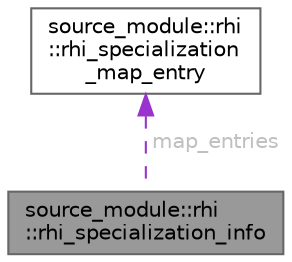 digraph "source_module::rhi::rhi_specialization_info"
{
 // LATEX_PDF_SIZE
  bgcolor="transparent";
  edge [fontname=Helvetica,fontsize=10,labelfontname=Helvetica,labelfontsize=10];
  node [fontname=Helvetica,fontsize=10,shape=box,height=0.2,width=0.4];
  Node1 [id="Node000001",label="source_module::rhi\l::rhi_specialization_info",height=0.2,width=0.4,color="gray40", fillcolor="grey60", style="filled", fontcolor="black",tooltip=" "];
  Node2 -> Node1 [id="edge1_Node000001_Node000002",dir="back",color="darkorchid3",style="dashed",tooltip=" ",label=" map_entries",fontcolor="grey" ];
  Node2 [id="Node000002",label="source_module::rhi\l::rhi_specialization\l_map_entry",height=0.2,width=0.4,color="gray40", fillcolor="white", style="filled",URL="$structsource__module_1_1rhi_1_1rhi__specialization__map__entry.html",tooltip=" "];
}
